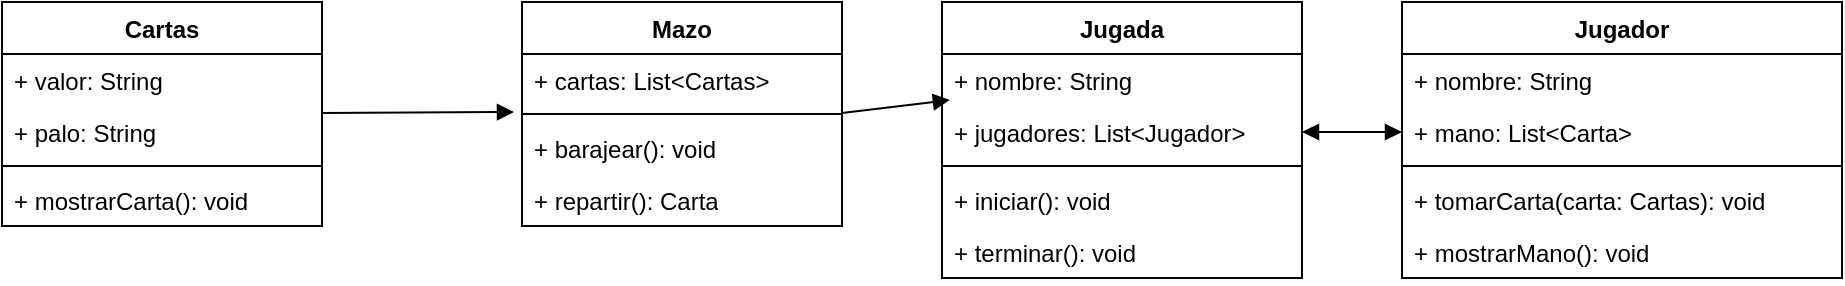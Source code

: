 <mxfile version="26.0.16">
  <diagram name="Página-1" id="49l7PqGcJAjD0Nde7i17">
    <mxGraphModel dx="1078" dy="519" grid="1" gridSize="10" guides="1" tooltips="1" connect="1" arrows="1" fold="1" page="1" pageScale="1" pageWidth="827" pageHeight="1169" math="0" shadow="0">
      <root>
        <mxCell id="0" />
        <mxCell id="1" parent="0" />
        <mxCell id="ObT5HwREHC3Wh-sppW7N-1" value="Cartas" style="swimlane;fontStyle=1;align=center;verticalAlign=top;childLayout=stackLayout;horizontal=1;startSize=26;horizontalStack=0;resizeParent=1;resizeParentMax=0;resizeLast=0;collapsible=1;marginBottom=0;whiteSpace=wrap;html=1;" parent="1" vertex="1">
          <mxGeometry x="50" y="40" width="160" height="112" as="geometry" />
        </mxCell>
        <mxCell id="ObT5HwREHC3Wh-sppW7N-2" value="+ valor: String" style="text;strokeColor=none;fillColor=none;align=left;verticalAlign=top;spacingLeft=4;spacingRight=4;overflow=hidden;rotatable=0;points=[[0,0.5],[1,0.5]];portConstraint=eastwest;whiteSpace=wrap;html=1;" parent="ObT5HwREHC3Wh-sppW7N-1" vertex="1">
          <mxGeometry y="26" width="160" height="26" as="geometry" />
        </mxCell>
        <mxCell id="ObT5HwREHC3Wh-sppW7N-5" value="+ palo: String" style="text;strokeColor=none;fillColor=none;align=left;verticalAlign=top;spacingLeft=4;spacingRight=4;overflow=hidden;rotatable=0;points=[[0,0.5],[1,0.5]];portConstraint=eastwest;whiteSpace=wrap;html=1;" parent="ObT5HwREHC3Wh-sppW7N-1" vertex="1">
          <mxGeometry y="52" width="160" height="26" as="geometry" />
        </mxCell>
        <mxCell id="ObT5HwREHC3Wh-sppW7N-3" value="" style="line;strokeWidth=1;fillColor=none;align=left;verticalAlign=middle;spacingTop=-1;spacingLeft=3;spacingRight=3;rotatable=0;labelPosition=right;points=[];portConstraint=eastwest;strokeColor=inherit;" parent="ObT5HwREHC3Wh-sppW7N-1" vertex="1">
          <mxGeometry y="78" width="160" height="8" as="geometry" />
        </mxCell>
        <mxCell id="ObT5HwREHC3Wh-sppW7N-4" value="+ mostrarCarta(): void" style="text;strokeColor=none;fillColor=none;align=left;verticalAlign=top;spacingLeft=4;spacingRight=4;overflow=hidden;rotatable=0;points=[[0,0.5],[1,0.5]];portConstraint=eastwest;whiteSpace=wrap;html=1;" parent="ObT5HwREHC3Wh-sppW7N-1" vertex="1">
          <mxGeometry y="86" width="160" height="26" as="geometry" />
        </mxCell>
        <mxCell id="ObT5HwREHC3Wh-sppW7N-6" value="Mazo" style="swimlane;fontStyle=1;align=center;verticalAlign=top;childLayout=stackLayout;horizontal=1;startSize=26;horizontalStack=0;resizeParent=1;resizeParentMax=0;resizeLast=0;collapsible=1;marginBottom=0;whiteSpace=wrap;html=1;" parent="1" vertex="1">
          <mxGeometry x="310" y="40" width="160" height="112" as="geometry" />
        </mxCell>
        <mxCell id="ObT5HwREHC3Wh-sppW7N-7" value="+ cartas: List&amp;lt;Cartas&amp;gt;" style="text;strokeColor=none;fillColor=none;align=left;verticalAlign=top;spacingLeft=4;spacingRight=4;overflow=hidden;rotatable=0;points=[[0,0.5],[1,0.5]];portConstraint=eastwest;whiteSpace=wrap;html=1;" parent="ObT5HwREHC3Wh-sppW7N-6" vertex="1">
          <mxGeometry y="26" width="160" height="26" as="geometry" />
        </mxCell>
        <mxCell id="ObT5HwREHC3Wh-sppW7N-9" value="" style="line;strokeWidth=1;fillColor=none;align=left;verticalAlign=middle;spacingTop=-1;spacingLeft=3;spacingRight=3;rotatable=0;labelPosition=right;points=[];portConstraint=eastwest;strokeColor=inherit;" parent="ObT5HwREHC3Wh-sppW7N-6" vertex="1">
          <mxGeometry y="52" width="160" height="8" as="geometry" />
        </mxCell>
        <mxCell id="ObT5HwREHC3Wh-sppW7N-10" value="+ barajear(): void" style="text;strokeColor=none;fillColor=none;align=left;verticalAlign=top;spacingLeft=4;spacingRight=4;overflow=hidden;rotatable=0;points=[[0,0.5],[1,0.5]];portConstraint=eastwest;whiteSpace=wrap;html=1;" parent="ObT5HwREHC3Wh-sppW7N-6" vertex="1">
          <mxGeometry y="60" width="160" height="26" as="geometry" />
        </mxCell>
        <mxCell id="ObT5HwREHC3Wh-sppW7N-11" value="+ repartir(): Carta" style="text;strokeColor=none;fillColor=none;align=left;verticalAlign=top;spacingLeft=4;spacingRight=4;overflow=hidden;rotatable=0;points=[[0,0.5],[1,0.5]];portConstraint=eastwest;whiteSpace=wrap;html=1;" parent="ObT5HwREHC3Wh-sppW7N-6" vertex="1">
          <mxGeometry y="86" width="160" height="26" as="geometry" />
        </mxCell>
        <mxCell id="ObT5HwREHC3Wh-sppW7N-12" value="Jugada" style="swimlane;fontStyle=1;align=center;verticalAlign=top;childLayout=stackLayout;horizontal=1;startSize=26;horizontalStack=0;resizeParent=1;resizeParentMax=0;resizeLast=0;collapsible=1;marginBottom=0;whiteSpace=wrap;html=1;" parent="1" vertex="1">
          <mxGeometry x="520" y="40" width="180" height="138" as="geometry" />
        </mxCell>
        <mxCell id="ObT5HwREHC3Wh-sppW7N-13" value="+ nombre: String" style="text;strokeColor=none;fillColor=none;align=left;verticalAlign=top;spacingLeft=4;spacingRight=4;overflow=hidden;rotatable=0;points=[[0,0.5],[1,0.5]];portConstraint=eastwest;whiteSpace=wrap;html=1;" parent="ObT5HwREHC3Wh-sppW7N-12" vertex="1">
          <mxGeometry y="26" width="180" height="26" as="geometry" />
        </mxCell>
        <mxCell id="ObT5HwREHC3Wh-sppW7N-17" value="+ jugadores: List&amp;lt;Jugador&amp;gt;" style="text;strokeColor=none;fillColor=none;align=left;verticalAlign=top;spacingLeft=4;spacingRight=4;overflow=hidden;rotatable=0;points=[[0,0.5],[1,0.5]];portConstraint=eastwest;whiteSpace=wrap;html=1;" parent="ObT5HwREHC3Wh-sppW7N-12" vertex="1">
          <mxGeometry y="52" width="180" height="26" as="geometry" />
        </mxCell>
        <mxCell id="ObT5HwREHC3Wh-sppW7N-14" value="" style="line;strokeWidth=1;fillColor=none;align=left;verticalAlign=middle;spacingTop=-1;spacingLeft=3;spacingRight=3;rotatable=0;labelPosition=right;points=[];portConstraint=eastwest;strokeColor=inherit;" parent="ObT5HwREHC3Wh-sppW7N-12" vertex="1">
          <mxGeometry y="78" width="180" height="8" as="geometry" />
        </mxCell>
        <mxCell id="ObT5HwREHC3Wh-sppW7N-15" value="+ iniciar(): void" style="text;strokeColor=none;fillColor=none;align=left;verticalAlign=top;spacingLeft=4;spacingRight=4;overflow=hidden;rotatable=0;points=[[0,0.5],[1,0.5]];portConstraint=eastwest;whiteSpace=wrap;html=1;" parent="ObT5HwREHC3Wh-sppW7N-12" vertex="1">
          <mxGeometry y="86" width="180" height="26" as="geometry" />
        </mxCell>
        <mxCell id="ObT5HwREHC3Wh-sppW7N-16" value="+ terminar(): void" style="text;strokeColor=none;fillColor=none;align=left;verticalAlign=top;spacingLeft=4;spacingRight=4;overflow=hidden;rotatable=0;points=[[0,0.5],[1,0.5]];portConstraint=eastwest;whiteSpace=wrap;html=1;" parent="ObT5HwREHC3Wh-sppW7N-12" vertex="1">
          <mxGeometry y="112" width="180" height="26" as="geometry" />
        </mxCell>
        <mxCell id="ObT5HwREHC3Wh-sppW7N-18" value="Jugador" style="swimlane;fontStyle=1;align=center;verticalAlign=top;childLayout=stackLayout;horizontal=1;startSize=26;horizontalStack=0;resizeParent=1;resizeParentMax=0;resizeLast=0;collapsible=1;marginBottom=0;whiteSpace=wrap;html=1;" parent="1" vertex="1">
          <mxGeometry x="750" y="40" width="220" height="138" as="geometry" />
        </mxCell>
        <mxCell id="ObT5HwREHC3Wh-sppW7N-19" value="+ nombre: String" style="text;strokeColor=none;fillColor=none;align=left;verticalAlign=top;spacingLeft=4;spacingRight=4;overflow=hidden;rotatable=0;points=[[0,0.5],[1,0.5]];portConstraint=eastwest;whiteSpace=wrap;html=1;" parent="ObT5HwREHC3Wh-sppW7N-18" vertex="1">
          <mxGeometry y="26" width="220" height="26" as="geometry" />
        </mxCell>
        <mxCell id="ObT5HwREHC3Wh-sppW7N-20" value="+ mano: List&amp;lt;Carta&amp;gt;" style="text;strokeColor=none;fillColor=none;align=left;verticalAlign=top;spacingLeft=4;spacingRight=4;overflow=hidden;rotatable=0;points=[[0,0.5],[1,0.5]];portConstraint=eastwest;whiteSpace=wrap;html=1;" parent="ObT5HwREHC3Wh-sppW7N-18" vertex="1">
          <mxGeometry y="52" width="220" height="26" as="geometry" />
        </mxCell>
        <mxCell id="ObT5HwREHC3Wh-sppW7N-21" value="" style="line;strokeWidth=1;fillColor=none;align=left;verticalAlign=middle;spacingTop=-1;spacingLeft=3;spacingRight=3;rotatable=0;labelPosition=right;points=[];portConstraint=eastwest;strokeColor=inherit;" parent="ObT5HwREHC3Wh-sppW7N-18" vertex="1">
          <mxGeometry y="78" width="220" height="8" as="geometry" />
        </mxCell>
        <mxCell id="ObT5HwREHC3Wh-sppW7N-22" value="+ tomarCarta(carta: Cartas): &lt;span class=&quot;hljs-type&quot;&gt;void&lt;/span&gt;" style="text;strokeColor=none;fillColor=none;align=left;verticalAlign=top;spacingLeft=4;spacingRight=4;overflow=hidden;rotatable=0;points=[[0,0.5],[1,0.5]];portConstraint=eastwest;whiteSpace=wrap;html=1;" parent="ObT5HwREHC3Wh-sppW7N-18" vertex="1">
          <mxGeometry y="86" width="220" height="26" as="geometry" />
        </mxCell>
        <mxCell id="ObT5HwREHC3Wh-sppW7N-23" value="+ mostrarMano(): &lt;span class=&quot;hljs-type&quot;&gt;void&lt;/span&gt;" style="text;strokeColor=none;fillColor=none;align=left;verticalAlign=top;spacingLeft=4;spacingRight=4;overflow=hidden;rotatable=0;points=[[0,0.5],[1,0.5]];portConstraint=eastwest;whiteSpace=wrap;html=1;" parent="ObT5HwREHC3Wh-sppW7N-18" vertex="1">
          <mxGeometry y="112" width="220" height="26" as="geometry" />
        </mxCell>
        <mxCell id="ObT5HwREHC3Wh-sppW7N-24" value="" style="html=1;verticalAlign=bottom;endArrow=block;curved=0;rounded=0;entryX=0.022;entryY=-0.115;entryDx=0;entryDy=0;entryPerimeter=0;" parent="1" target="ObT5HwREHC3Wh-sppW7N-17" edge="1">
          <mxGeometry width="80" relative="1" as="geometry">
            <mxPoint x="470" y="95.5" as="sourcePoint" />
            <mxPoint x="550" y="95.5" as="targetPoint" />
          </mxGeometry>
        </mxCell>
        <mxCell id="ObT5HwREHC3Wh-sppW7N-25" value="" style="html=1;verticalAlign=bottom;endArrow=block;curved=0;rounded=0;entryX=-0.025;entryY=-0.192;entryDx=0;entryDy=0;entryPerimeter=0;" parent="1" target="ObT5HwREHC3Wh-sppW7N-10" edge="1">
          <mxGeometry width="80" relative="1" as="geometry">
            <mxPoint x="210" y="95.5" as="sourcePoint" />
            <mxPoint x="290" y="95.5" as="targetPoint" />
            <mxPoint as="offset" />
          </mxGeometry>
        </mxCell>
        <mxCell id="ObT5HwREHC3Wh-sppW7N-28" value="" style="endArrow=block;startArrow=block;endFill=1;startFill=1;html=1;rounded=0;exitX=0;exitY=0.5;exitDx=0;exitDy=0;entryX=1;entryY=0.5;entryDx=0;entryDy=0;" parent="1" source="ObT5HwREHC3Wh-sppW7N-20" target="ObT5HwREHC3Wh-sppW7N-17" edge="1">
          <mxGeometry width="160" relative="1" as="geometry">
            <mxPoint x="540" y="260" as="sourcePoint" />
            <mxPoint x="700" y="260" as="targetPoint" />
          </mxGeometry>
        </mxCell>
      </root>
    </mxGraphModel>
  </diagram>
</mxfile>
